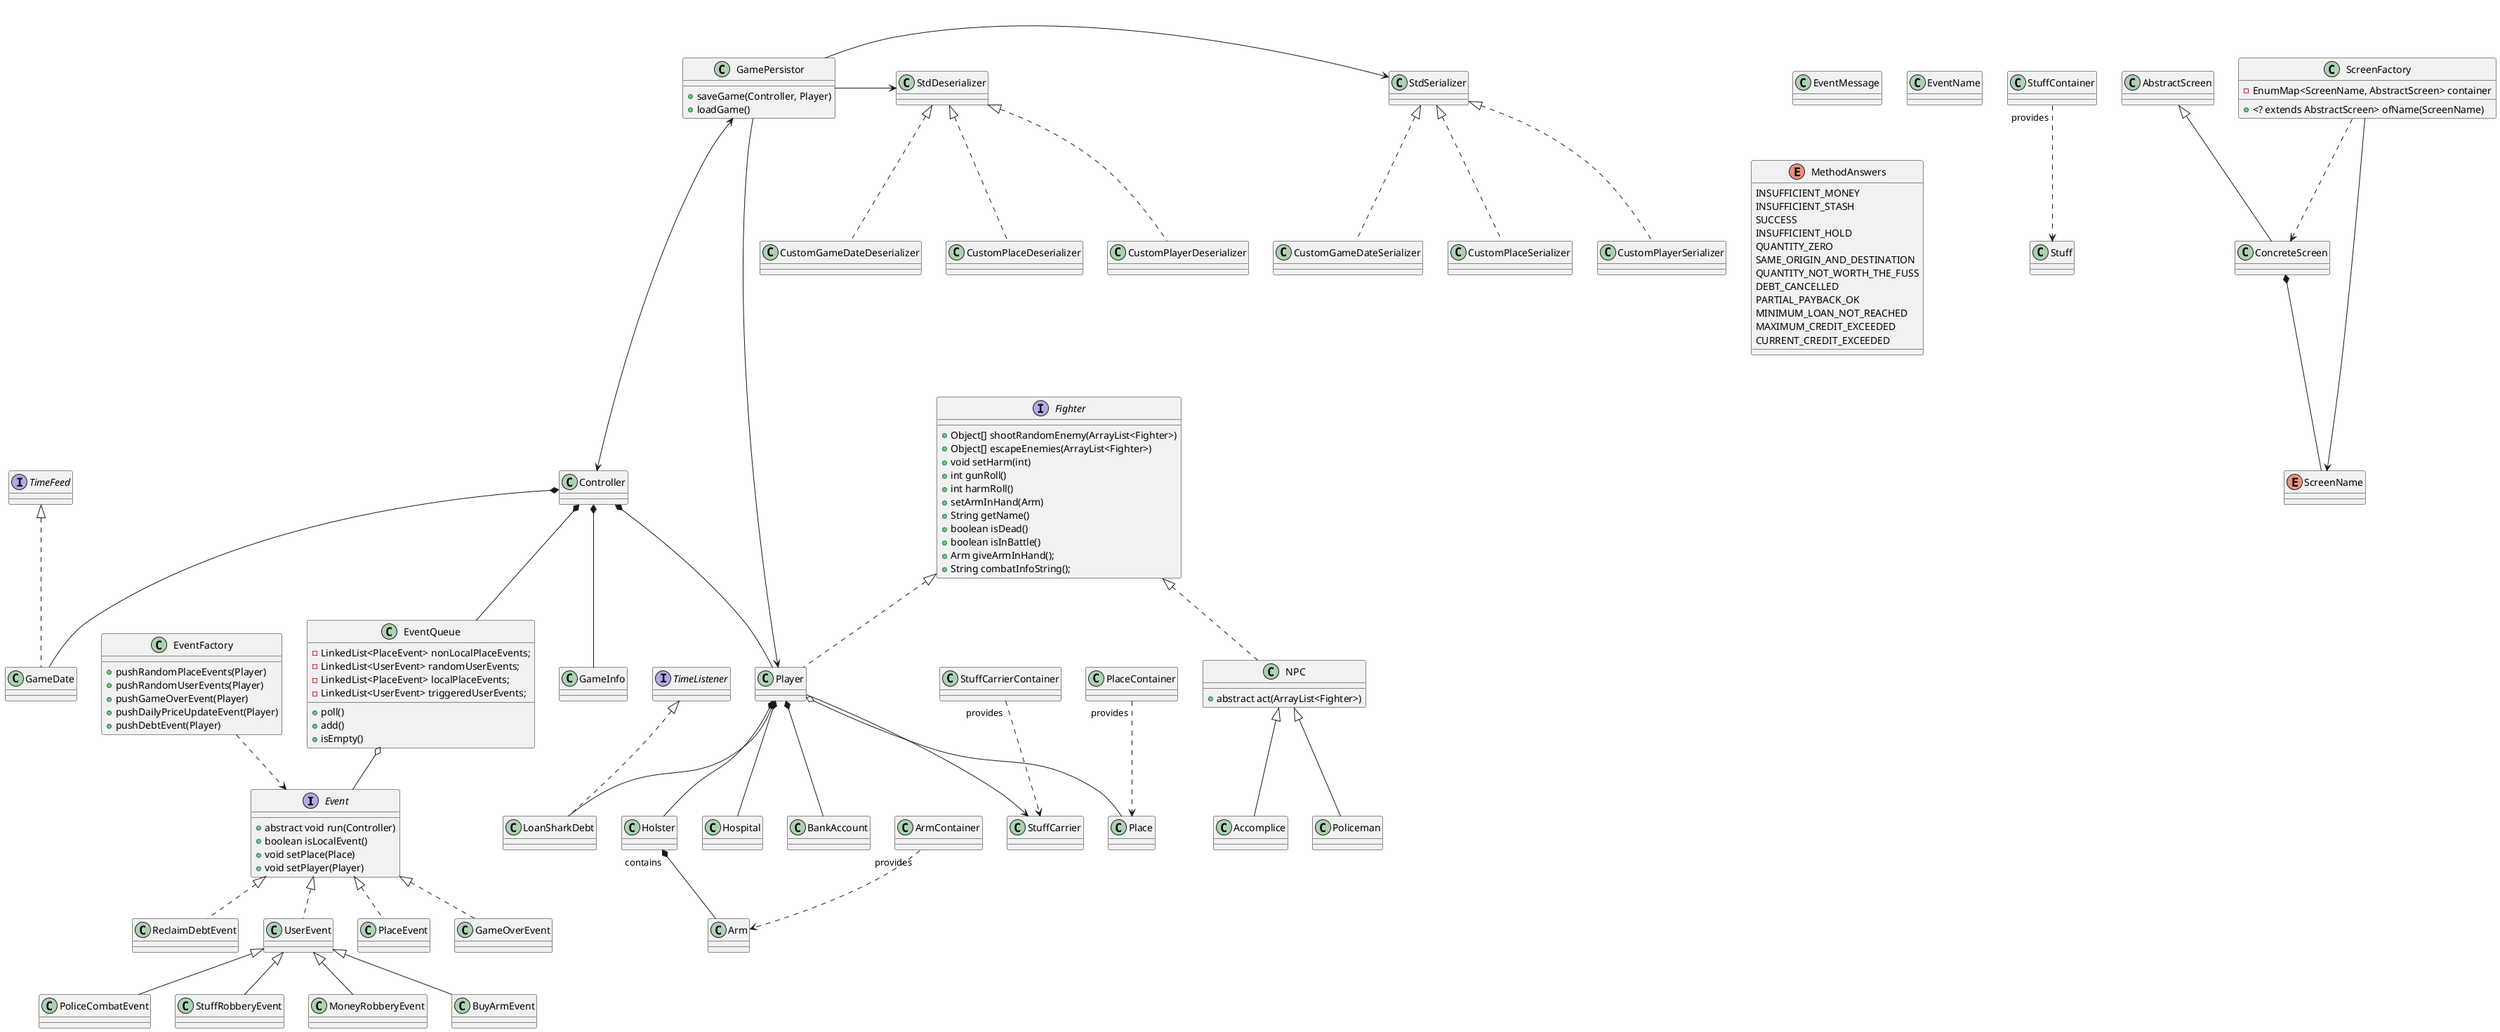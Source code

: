 @startuml
'https://plantuml.com/class-diagram


interface Event {
+ abstract void run(Controller)
+ boolean isLocalEvent()
+ void setPlace(Place)
+ void setPlayer(Player)
}

class UserEvent implements Event
class PlaceEvent implements Event
class GameOverEvent implements Event
class ReclaimDebtEvent implements Event
class PoliceCombatEvent extends UserEvent
class StuffRobberyEvent extends UserEvent
class MoneyRobberyEvent extends UserEvent
class BuyArmEvent extends UserEvent

class EventFactory {
+ pushRandomPlaceEvents(Player)
+ pushRandomUserEvents(Player)
+ pushGameOverEvent(Player)
+ pushDailyPriceUpdateEvent(Player)
+ pushDebtEvent(Player)
}

EventFactory -[dashed]-> Event

class EventMessage
class EventName
class EventQueue {
- LinkedList<PlaceEvent> nonLocalPlaceEvents;
- LinkedList<UserEvent> randomUserEvents;
- LinkedList<PlaceEvent> localPlaceEvents;
- LinkedList<UserEvent> triggeredUserEvents;
+ poll()
+ add()
+ isEmpty()
}
EventQueue o-- Event
Controller *-- EventQueue

interface Fighter{
+ Object[] shootRandomEnemy(ArrayList<Fighter>)
+ Object[] escapeEnemies(ArrayList<Fighter>)
+ void setHarm(int)
+ int gunRoll()
+ int harmRoll()
+ setArmInHand(Arm)
+ String getName()
+ boolean isDead()
+ boolean isInBattle()
+ Arm giveArmInHand();
+ String combatInfoString();
}

class NPC implements Fighter {
+ abstract act(ArrayList<Fighter>)
}
class Accomplice extends NPC
class Policeman extends NPC

interface TimeFeed
interface TimeListener
class GameDate implements TimeFeed
class GameInfo

Controller *-- GameInfo
Controller *-- GameDate
Controller *-- Player

class Player implements Fighter
class BankAccount
class LoanSharkDebt implements TimeListener
class Hospital

Player *-- BankAccount
Player *-- LoanSharkDebt
Player *-- Hospital

class StdSerializer
class StdDeserializer

class GamePersistor {
+ saveGame(Controller, Player)
+ loadGame()
}

class ArmContainer
class Arm
ArmContainer "provides" -[dashed]-> Arm
class StuffCarrierContainer
class StuffCarrier
StuffCarrierContainer "provides" -[dashed]-> StuffCarrier
Player --> StuffCarrier
class Holster
Holster "contains" *-- Arm
Player *-- Holster
class StuffContainer
class Stuff
StuffContainer "provides" -[dashed]-> Stuff
class PlaceContainer
class Place
PlaceContainer "provides" -[dashed]-> Place
Player o-- Place

class AbstractScreen
class ConcreteScreen extends AbstractScreen
enum ScreenName{
}

class ScreenFactory {
- EnumMap<ScreenName, AbstractScreen> container
+ <? extends AbstractScreen> ofName(ScreenName)
}
ScreenFactory -[dashed]-> ConcreteScreen
ScreenFactory --> ScreenName
ConcreteScreen *-- ScreenName





class CustomGameDateSerializer implements StdSerializer
class CustomGameDateDeserializer implements StdDeserializer
class CustomPlaceSerializer implements StdSerializer
class CustomPlaceDeserializer implements StdDeserializer
class CustomPlayerSerializer implements StdSerializer
class CustomPlayerDeserializer implements StdDeserializer

GamePersistor -> StdSerializer
GamePersistor -> StdDeserializer
GamePersistor ---> Player
GamePersistor <---> Controller

enum MethodAnswers {
INSUFFICIENT_MONEY
INSUFFICIENT_STASH
SUCCESS
INSUFFICIENT_HOLD
QUANTITY_ZERO
SAME_ORIGIN_AND_DESTINATION
QUANTITY_NOT_WORTH_THE_FUSS
DEBT_CANCELLED
PARTIAL_PAYBACK_OK
MINIMUM_LOAN_NOT_REACHED
MAXIMUM_CREDIT_EXCEEDED
CURRENT_CREDIT_EXCEEDED
}


@enduml